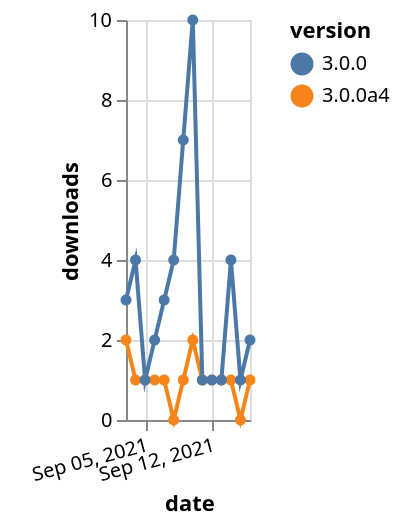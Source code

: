 {"$schema": "https://vega.github.io/schema/vega-lite/v5.json", "description": "A simple bar chart with embedded data.", "data": {"values": [{"date": "2021-09-03", "total": 154, "delta": 2, "version": "3.0.0a4"}, {"date": "2021-09-04", "total": 155, "delta": 1, "version": "3.0.0a4"}, {"date": "2021-09-05", "total": 156, "delta": 1, "version": "3.0.0a4"}, {"date": "2021-09-06", "total": 157, "delta": 1, "version": "3.0.0a4"}, {"date": "2021-09-07", "total": 158, "delta": 1, "version": "3.0.0a4"}, {"date": "2021-09-08", "total": 158, "delta": 0, "version": "3.0.0a4"}, {"date": "2021-09-09", "total": 159, "delta": 1, "version": "3.0.0a4"}, {"date": "2021-09-10", "total": 161, "delta": 2, "version": "3.0.0a4"}, {"date": "2021-09-11", "total": 162, "delta": 1, "version": "3.0.0a4"}, {"date": "2021-09-12", "total": 163, "delta": 1, "version": "3.0.0a4"}, {"date": "2021-09-13", "total": 164, "delta": 1, "version": "3.0.0a4"}, {"date": "2021-09-14", "total": 165, "delta": 1, "version": "3.0.0a4"}, {"date": "2021-09-15", "total": 165, "delta": 0, "version": "3.0.0a4"}, {"date": "2021-09-16", "total": 166, "delta": 1, "version": "3.0.0a4"}, {"date": "2021-09-03", "total": 353, "delta": 3, "version": "3.0.0"}, {"date": "2021-09-04", "total": 357, "delta": 4, "version": "3.0.0"}, {"date": "2021-09-05", "total": 358, "delta": 1, "version": "3.0.0"}, {"date": "2021-09-06", "total": 360, "delta": 2, "version": "3.0.0"}, {"date": "2021-09-07", "total": 363, "delta": 3, "version": "3.0.0"}, {"date": "2021-09-08", "total": 367, "delta": 4, "version": "3.0.0"}, {"date": "2021-09-09", "total": 374, "delta": 7, "version": "3.0.0"}, {"date": "2021-09-10", "total": 384, "delta": 10, "version": "3.0.0"}, {"date": "2021-09-11", "total": 385, "delta": 1, "version": "3.0.0"}, {"date": "2021-09-12", "total": 386, "delta": 1, "version": "3.0.0"}, {"date": "2021-09-13", "total": 387, "delta": 1, "version": "3.0.0"}, {"date": "2021-09-14", "total": 391, "delta": 4, "version": "3.0.0"}, {"date": "2021-09-15", "total": 392, "delta": 1, "version": "3.0.0"}, {"date": "2021-09-16", "total": 394, "delta": 2, "version": "3.0.0"}]}, "width": "container", "mark": {"type": "line", "point": {"filled": true}}, "encoding": {"x": {"field": "date", "type": "temporal", "timeUnit": "yearmonthdate", "title": "date", "axis": {"labelAngle": -15}}, "y": {"field": "delta", "type": "quantitative", "title": "downloads"}, "color": {"field": "version", "type": "nominal"}, "tooltip": {"field": "delta"}}}